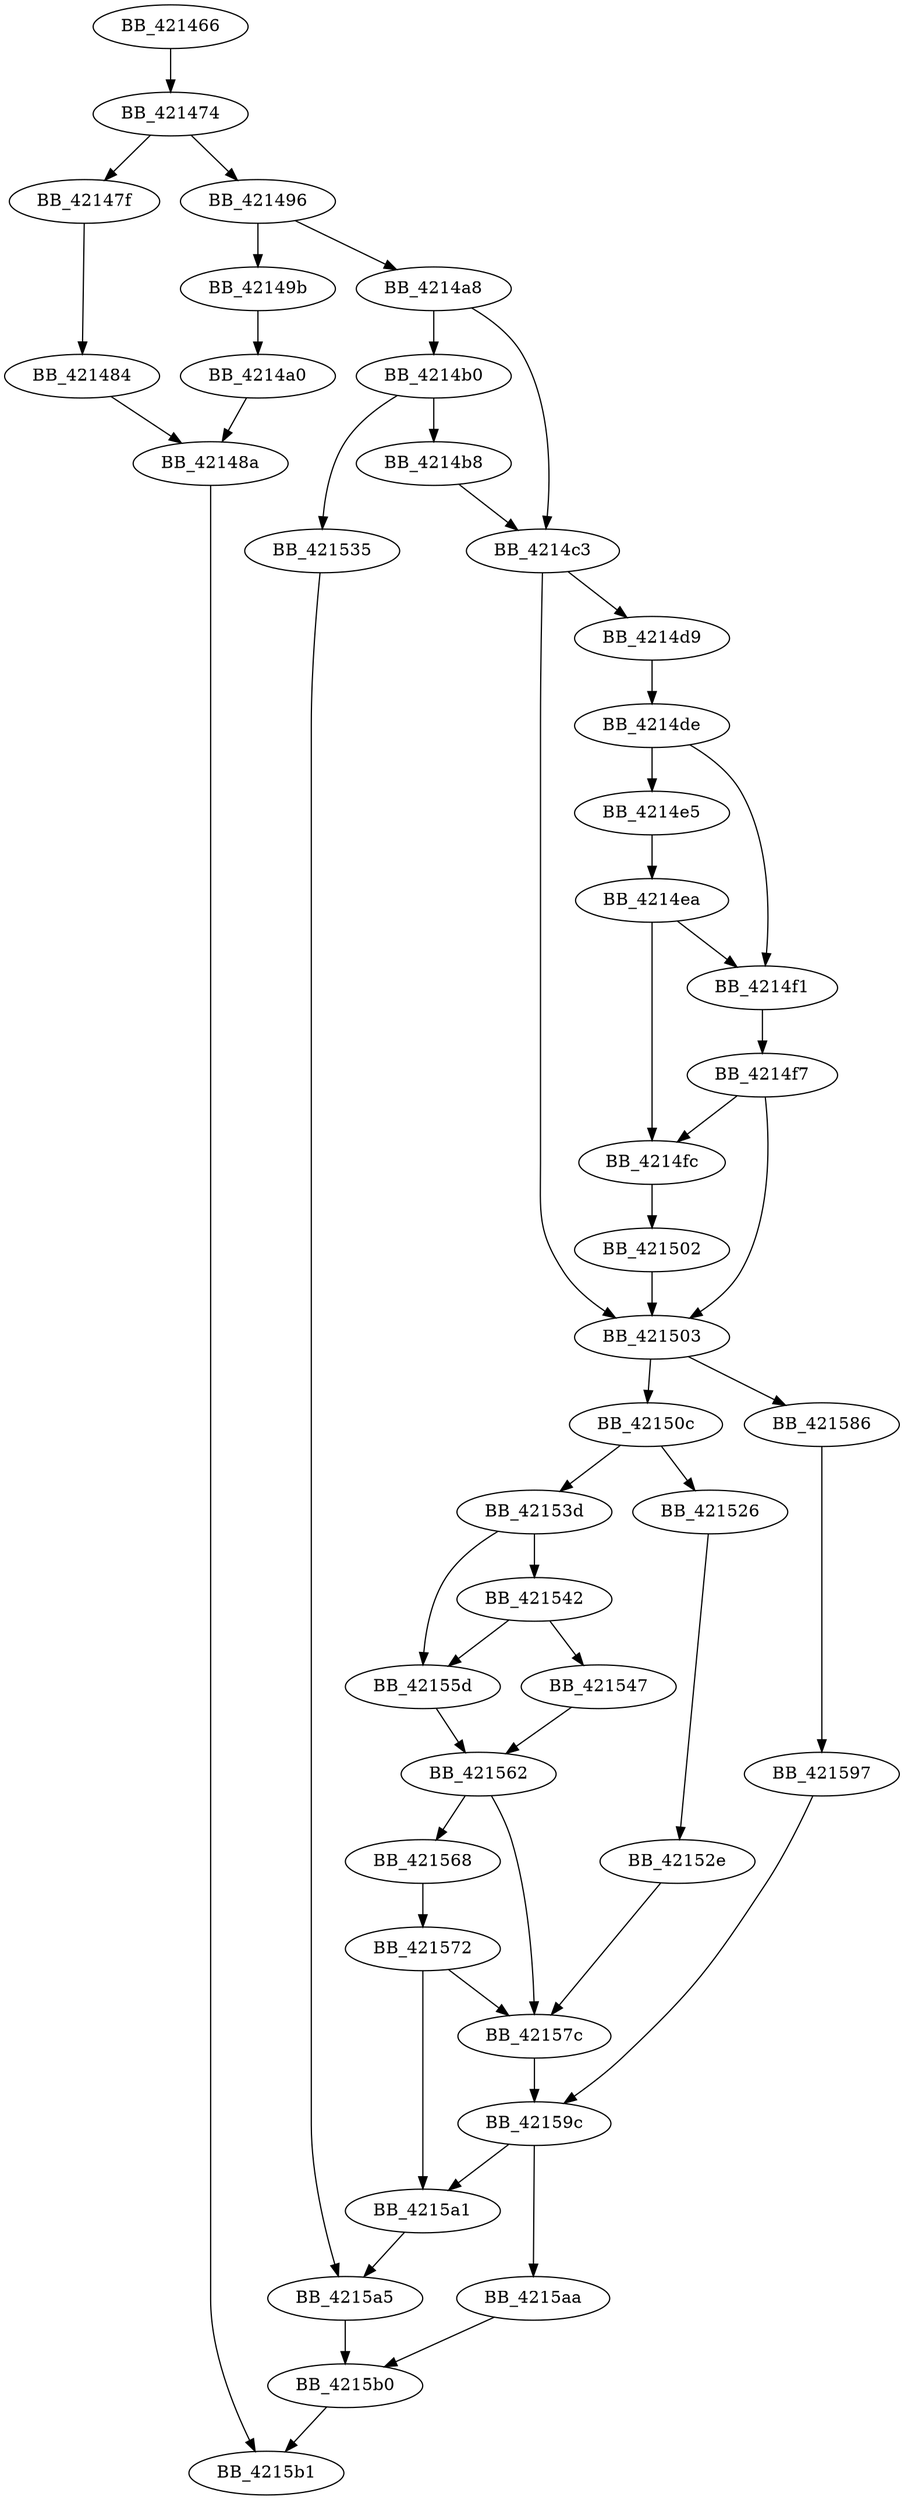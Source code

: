 DiGraph __flsbuf{
BB_421466->BB_421474
BB_421474->BB_42147f
BB_421474->BB_421496
BB_42147f->BB_421484
BB_421484->BB_42148a
BB_42148a->BB_4215b1
BB_421496->BB_42149b
BB_421496->BB_4214a8
BB_42149b->BB_4214a0
BB_4214a0->BB_42148a
BB_4214a8->BB_4214b0
BB_4214a8->BB_4214c3
BB_4214b0->BB_4214b8
BB_4214b0->BB_421535
BB_4214b8->BB_4214c3
BB_4214c3->BB_4214d9
BB_4214c3->BB_421503
BB_4214d9->BB_4214de
BB_4214de->BB_4214e5
BB_4214de->BB_4214f1
BB_4214e5->BB_4214ea
BB_4214ea->BB_4214f1
BB_4214ea->BB_4214fc
BB_4214f1->BB_4214f7
BB_4214f7->BB_4214fc
BB_4214f7->BB_421503
BB_4214fc->BB_421502
BB_421502->BB_421503
BB_421503->BB_42150c
BB_421503->BB_421586
BB_42150c->BB_421526
BB_42150c->BB_42153d
BB_421526->BB_42152e
BB_42152e->BB_42157c
BB_421535->BB_4215a5
BB_42153d->BB_421542
BB_42153d->BB_42155d
BB_421542->BB_421547
BB_421542->BB_42155d
BB_421547->BB_421562
BB_42155d->BB_421562
BB_421562->BB_421568
BB_421562->BB_42157c
BB_421568->BB_421572
BB_421572->BB_42157c
BB_421572->BB_4215a1
BB_42157c->BB_42159c
BB_421586->BB_421597
BB_421597->BB_42159c
BB_42159c->BB_4215a1
BB_42159c->BB_4215aa
BB_4215a1->BB_4215a5
BB_4215a5->BB_4215b0
BB_4215aa->BB_4215b0
BB_4215b0->BB_4215b1
}
